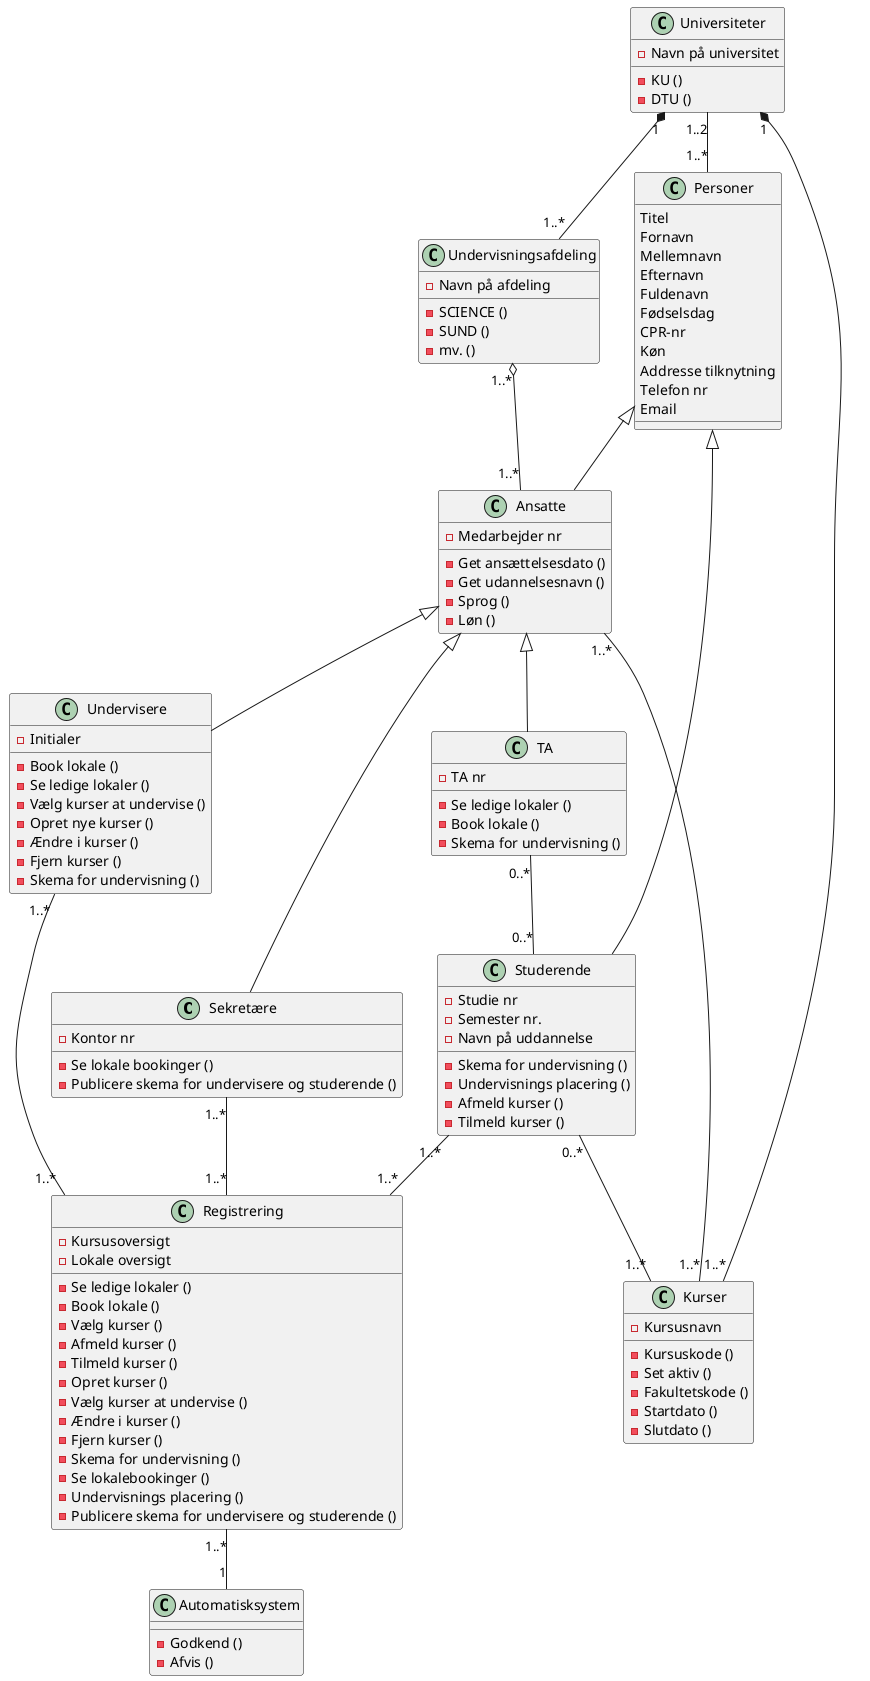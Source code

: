 @startuml
'https://plantuml.com/class-diagram

Sekretære "1..*"--"1..*" Registrering
Studerende "1..*"-- "1..*" Registrering
Undervisere "1..*"-- "1..*" Registrering
TA "0..*"--"0..*" Studerende
Ansatte <|-- TA
Ansatte <|-- Undervisere
Personer <|-- Ansatte
Personer <|-- Studerende
Ansatte <|-- Sekretære
Undervisningsafdeling "1..*" o-- "1..*" Ansatte
Universiteter "1" *-- "1..*" Undervisningsafdeling
Universiteter "1..2" -- "1..*" Personer
Universiteter "1" *-- "1..*" Kurser
Studerende "0..*"-down-"1..*" Kurser
Ansatte "1..*"--"1..*" Kurser
Registrering "1..*"--"1" Automatisksystem

class Automatisksystem {
-Godkend ()
-Afvis ()
}

class Kurser {

-Kursuskode ()
-Kursusnavn
-Set aktiv ()
-Fakultetskode ()
-Startdato ()
-Slutdato ()
}

class Universiteter {
-Navn på universitet
-KU ()
-DTU ()
}

class Undervisningsafdeling {
-Navn på afdeling
- SCIENCE ()
-SUND ()
-mv. ()
}

class Personer {
Titel
Fornavn
Mellemnavn
Efternavn
Fuldenavn
Fødselsdag
CPR-nr
Køn
Addresse tilknytning
Telefon nr
Email
}

class Ansatte {
-Medarbejder nr
-Get ansættelsesdato ()
-Get udannelsesnavn ()
-Sprog ()
-Løn ()
}

class TA {
-TA nr
-Se ledige lokaler ()
-Book lokale ()
-Skema for undervisning ()
}

class Studerende {
-Studie nr
-Semester nr.
-Navn på uddannelse
-Skema for undervisning ()
-Undervisnings placering ()
-Afmeld kurser ()
-Tilmeld kurser ()
}

class Sekretære {
-Kontor nr
- Se lokale bookinger ()
-Publicere skema for undervisere og studerende ()
}

class Undervisere {
-Initialer
-Book lokale ()
-Se ledige lokaler ()
-Vælg kurser at undervise ()
-Opret nye kurser ()
-Ændre i kurser ()
-Fjern kurser ()
-Skema for undervisning ()
}

class Registrering {
-Se ledige lokaler ()
-Book lokale ()
-Vælg kurser ()
-Afmeld kurser ()
-Tilmeld kurser ()
-Opret kurser ()
-Kursusoversigt
-Lokale oversigt
-Vælg kurser at undervise ()
-Ændre i kurser ()
-Fjern kurser ()
-Skema for undervisning ()
-Se lokalebookinger ()
-Undervisnings placering ()
-Publicere skema for undervisere og studerende ()
}


@enduml